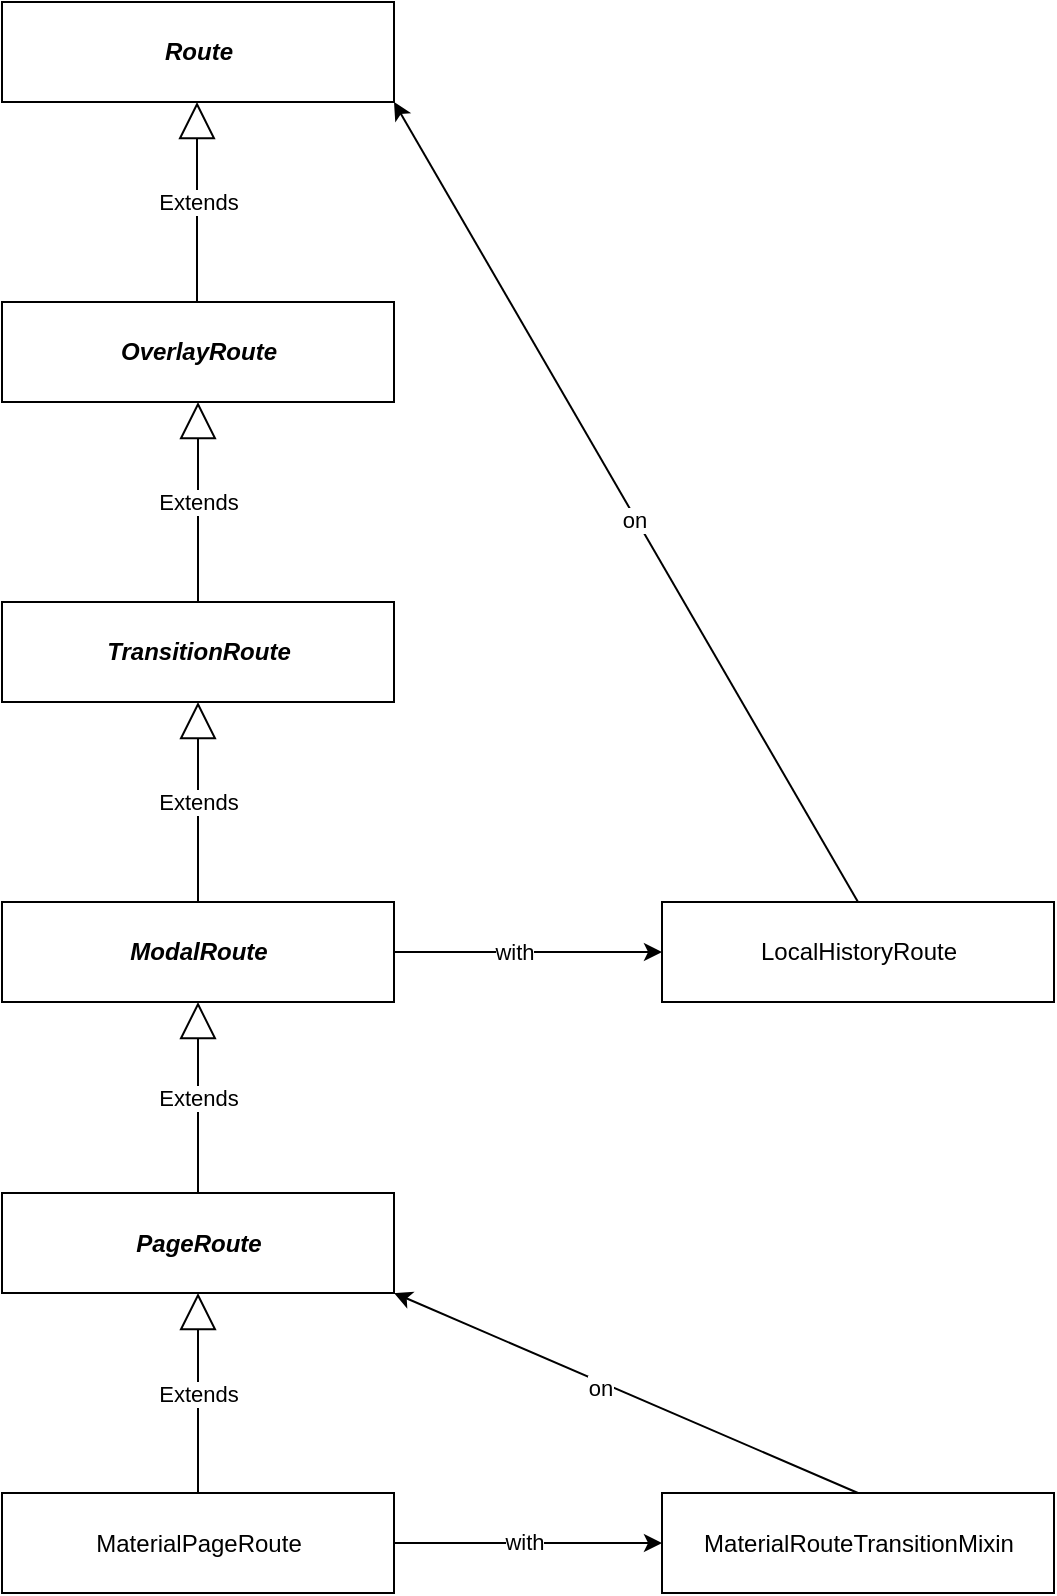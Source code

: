 <mxfile version="20.6.2" type="device"><diagram id="mJtjJ7f4wr9Y7sF4lRT_" name="第 1 页"><mxGraphModel dx="943" dy="558" grid="1" gridSize="10" guides="1" tooltips="1" connect="1" arrows="1" fold="1" page="1" pageScale="1" pageWidth="827" pageHeight="1169" math="0" shadow="0"><root><mxCell id="0"/><mxCell id="1" parent="0"/><mxCell id="oI713wGmmUlTat6aj-Ug-21" style="edgeStyle=orthogonalEdgeStyle;rounded=0;orthogonalLoop=1;jettySize=auto;html=1;exitX=1;exitY=0.5;exitDx=0;exitDy=0;" edge="1" parent="1" source="oI713wGmmUlTat6aj-Ug-2" target="oI713wGmmUlTat6aj-Ug-16"><mxGeometry relative="1" as="geometry"/></mxCell><mxCell id="oI713wGmmUlTat6aj-Ug-24" value="with" style="edgeLabel;html=1;align=center;verticalAlign=middle;resizable=0;points=[];" vertex="1" connectable="0" parent="oI713wGmmUlTat6aj-Ug-21"><mxGeometry x="-0.037" y="1" relative="1" as="geometry"><mxPoint as="offset"/></mxGeometry></mxCell><mxCell id="oI713wGmmUlTat6aj-Ug-2" value="MaterialPageRoute" style="html=1;" vertex="1" parent="1"><mxGeometry x="240" y="1055.5" width="196" height="50" as="geometry"/></mxCell><mxCell id="oI713wGmmUlTat6aj-Ug-3" value="PageRoute" style="html=1;fontStyle=3" vertex="1" parent="1"><mxGeometry x="240" y="905.5" width="196" height="50" as="geometry"/></mxCell><mxCell id="oI713wGmmUlTat6aj-Ug-4" value="Extends" style="endArrow=block;endSize=16;endFill=0;html=1;rounded=0;exitX=0.5;exitY=0;exitDx=0;exitDy=0;entryX=0.5;entryY=1;entryDx=0;entryDy=0;" edge="1" parent="1" source="oI713wGmmUlTat6aj-Ug-2" target="oI713wGmmUlTat6aj-Ug-3"><mxGeometry width="160" relative="1" as="geometry"><mxPoint x="256" y="955.5" as="sourcePoint"/><mxPoint x="416" y="955.5" as="targetPoint"/></mxGeometry></mxCell><mxCell id="oI713wGmmUlTat6aj-Ug-28" style="edgeStyle=orthogonalEdgeStyle;rounded=0;orthogonalLoop=1;jettySize=auto;html=1;exitX=1;exitY=0.5;exitDx=0;exitDy=0;" edge="1" parent="1" source="oI713wGmmUlTat6aj-Ug-5" target="oI713wGmmUlTat6aj-Ug-27"><mxGeometry relative="1" as="geometry"/></mxCell><mxCell id="oI713wGmmUlTat6aj-Ug-29" value="with" style="edgeLabel;html=1;align=center;verticalAlign=middle;resizable=0;points=[];" vertex="1" connectable="0" parent="oI713wGmmUlTat6aj-Ug-28"><mxGeometry x="-0.112" y="1" relative="1" as="geometry"><mxPoint y="1" as="offset"/></mxGeometry></mxCell><mxCell id="oI713wGmmUlTat6aj-Ug-5" value="ModalRoute" style="html=1;fontStyle=3" vertex="1" parent="1"><mxGeometry x="240" y="760" width="196" height="50" as="geometry"/></mxCell><mxCell id="oI713wGmmUlTat6aj-Ug-6" value="Extends" style="endArrow=block;endSize=16;endFill=0;html=1;rounded=0;exitX=0.5;exitY=0;exitDx=0;exitDy=0;" edge="1" parent="1" source="oI713wGmmUlTat6aj-Ug-3" target="oI713wGmmUlTat6aj-Ug-5"><mxGeometry width="160" relative="1" as="geometry"><mxPoint x="336" y="955.5" as="sourcePoint"/><mxPoint x="496" y="955.5" as="targetPoint"/></mxGeometry></mxCell><mxCell id="oI713wGmmUlTat6aj-Ug-7" value="TransitionRoute" style="html=1;fontStyle=3" vertex="1" parent="1"><mxGeometry x="240" y="610" width="196" height="50" as="geometry"/></mxCell><mxCell id="oI713wGmmUlTat6aj-Ug-9" value="Extends" style="endArrow=block;endSize=16;endFill=0;html=1;rounded=0;entryX=0.5;entryY=1;entryDx=0;entryDy=0;exitX=0.5;exitY=0;exitDx=0;exitDy=0;" edge="1" parent="1" source="oI713wGmmUlTat6aj-Ug-5" target="oI713wGmmUlTat6aj-Ug-7"><mxGeometry width="160" relative="1" as="geometry"><mxPoint x="338" y="750" as="sourcePoint"/><mxPoint x="337.5" y="670" as="targetPoint"/></mxGeometry></mxCell><mxCell id="oI713wGmmUlTat6aj-Ug-10" value="OverlayRoute" style="html=1;fontStyle=3" vertex="1" parent="1"><mxGeometry x="240" y="460" width="196" height="50" as="geometry"/></mxCell><mxCell id="oI713wGmmUlTat6aj-Ug-11" value="Extends" style="endArrow=block;endSize=16;endFill=0;html=1;rounded=0;exitX=0.5;exitY=0;exitDx=0;exitDy=0;" edge="1" parent="1" source="oI713wGmmUlTat6aj-Ug-7"><mxGeometry width="160" relative="1" as="geometry"><mxPoint x="337.5" y="600" as="sourcePoint"/><mxPoint x="338" y="510" as="targetPoint"/></mxGeometry></mxCell><mxCell id="oI713wGmmUlTat6aj-Ug-14" value="Route" style="html=1;fontStyle=3" vertex="1" parent="1"><mxGeometry x="240" y="310" width="196" height="50" as="geometry"/></mxCell><mxCell id="oI713wGmmUlTat6aj-Ug-15" value="Extends" style="endArrow=block;endSize=16;endFill=0;html=1;rounded=0;exitX=0.5;exitY=0;exitDx=0;exitDy=0;" edge="1" parent="1"><mxGeometry width="160" relative="1" as="geometry"><mxPoint x="337.5" y="460" as="sourcePoint"/><mxPoint x="337.5" y="360" as="targetPoint"/></mxGeometry></mxCell><mxCell id="oI713wGmmUlTat6aj-Ug-16" value="MaterialRouteTransitionMixin" style="html=1;" vertex="1" parent="1"><mxGeometry x="570" y="1055.5" width="196" height="50" as="geometry"/></mxCell><mxCell id="oI713wGmmUlTat6aj-Ug-25" value="" style="endArrow=classic;html=1;rounded=0;exitX=0.5;exitY=0;exitDx=0;exitDy=0;entryX=1;entryY=1;entryDx=0;entryDy=0;" edge="1" parent="1" source="oI713wGmmUlTat6aj-Ug-16" target="oI713wGmmUlTat6aj-Ug-3"><mxGeometry width="50" height="50" relative="1" as="geometry"><mxPoint x="390" y="900" as="sourcePoint"/><mxPoint x="440" y="850" as="targetPoint"/></mxGeometry></mxCell><mxCell id="oI713wGmmUlTat6aj-Ug-26" value="on" style="edgeLabel;html=1;align=center;verticalAlign=middle;resizable=0;points=[];" vertex="1" connectable="0" parent="oI713wGmmUlTat6aj-Ug-25"><mxGeometry x="0.101" y="3" relative="1" as="geometry"><mxPoint as="offset"/></mxGeometry></mxCell><mxCell id="oI713wGmmUlTat6aj-Ug-27" value="LocalHistoryRoute" style="html=1;" vertex="1" parent="1"><mxGeometry x="570" y="760" width="196" height="50" as="geometry"/></mxCell><mxCell id="oI713wGmmUlTat6aj-Ug-30" value="" style="endArrow=classic;html=1;rounded=0;exitX=0.5;exitY=0;exitDx=0;exitDy=0;entryX=1;entryY=1;entryDx=0;entryDy=0;" edge="1" parent="1" source="oI713wGmmUlTat6aj-Ug-27" target="oI713wGmmUlTat6aj-Ug-14"><mxGeometry width="50" height="50" relative="1" as="geometry"><mxPoint x="510" y="550" as="sourcePoint"/><mxPoint x="560" y="500" as="targetPoint"/></mxGeometry></mxCell><mxCell id="oI713wGmmUlTat6aj-Ug-31" value="on" style="edgeLabel;html=1;align=center;verticalAlign=middle;resizable=0;points=[];" vertex="1" connectable="0" parent="oI713wGmmUlTat6aj-Ug-30"><mxGeometry x="-0.043" y="1" relative="1" as="geometry"><mxPoint as="offset"/></mxGeometry></mxCell></root></mxGraphModel></diagram></mxfile>